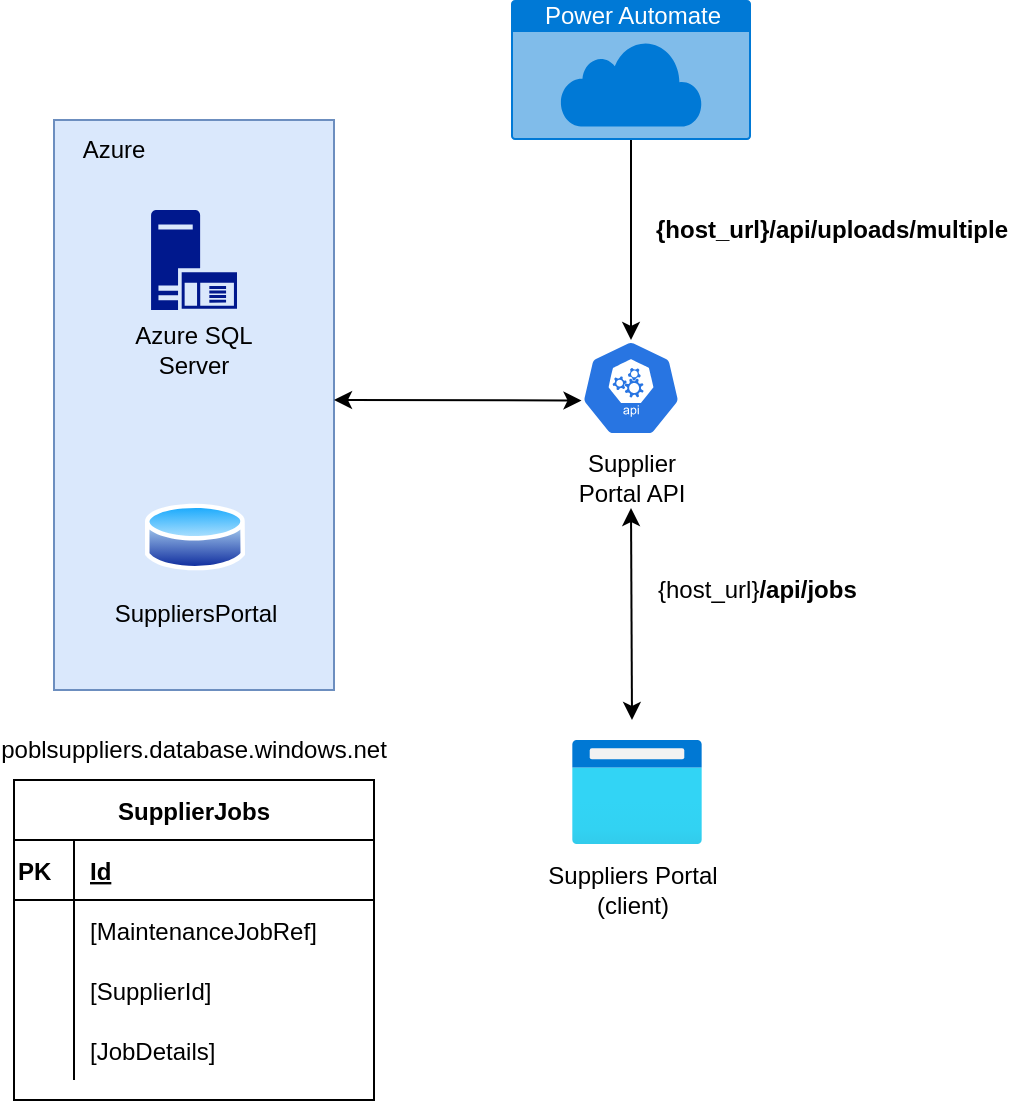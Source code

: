 <mxfile version="15.5.2" type="device"><diagram id="C5RBs43oDa-KdzZeNtuy" name="Page-1"><mxGraphModel dx="1422" dy="762" grid="1" gridSize="10" guides="1" tooltips="1" connect="1" arrows="1" fold="1" page="1" pageScale="1" pageWidth="827" pageHeight="1169" math="0" shadow="0"><root><mxCell id="WIyWlLk6GJQsqaUBKTNV-0"/><mxCell id="WIyWlLk6GJQsqaUBKTNV-1" parent="WIyWlLk6GJQsqaUBKTNV-0"/><mxCell id="qrAuRYjZxuUeb_1Eh0P9-10" value="" style="group" vertex="1" connectable="0" parent="WIyWlLk6GJQsqaUBKTNV-1"><mxGeometry x="388.5" y="260" width="60" height="84" as="geometry"/></mxCell><mxCell id="qrAuRYjZxuUeb_1Eh0P9-7" value="" style="sketch=0;html=1;dashed=0;whitespace=wrap;fillColor=#2875E2;strokeColor=#ffffff;points=[[0.005,0.63,0],[0.1,0.2,0],[0.9,0.2,0],[0.5,0,0],[0.995,0.63,0],[0.72,0.99,0],[0.5,1,0],[0.28,0.99,0]];shape=mxgraph.kubernetes.icon;prIcon=api" vertex="1" parent="qrAuRYjZxuUeb_1Eh0P9-10"><mxGeometry x="5" width="50" height="48" as="geometry"/></mxCell><mxCell id="qrAuRYjZxuUeb_1Eh0P9-9" value="Supplier Portal API" style="text;html=1;strokeColor=none;fillColor=none;align=center;verticalAlign=middle;whiteSpace=wrap;rounded=0;" vertex="1" parent="qrAuRYjZxuUeb_1Eh0P9-10"><mxGeometry y="54" width="60" height="30" as="geometry"/></mxCell><mxCell id="qrAuRYjZxuUeb_1Eh0P9-40" value="" style="group" vertex="1" connectable="0" parent="WIyWlLk6GJQsqaUBKTNV-1"><mxGeometry x="130" y="150" width="140" height="285" as="geometry"/></mxCell><mxCell id="qrAuRYjZxuUeb_1Eh0P9-37" value="" style="group;fillColor=#dae8fc;strokeColor=#6c8ebf;" vertex="1" connectable="0" parent="qrAuRYjZxuUeb_1Eh0P9-40"><mxGeometry width="140" height="285" as="geometry"/></mxCell><mxCell id="qrAuRYjZxuUeb_1Eh0P9-39" value="" style="group" vertex="1" connectable="0" parent="qrAuRYjZxuUeb_1Eh0P9-37"><mxGeometry width="140" height="285" as="geometry"/></mxCell><mxCell id="qrAuRYjZxuUeb_1Eh0P9-3" value="" style="sketch=0;aspect=fixed;pointerEvents=1;shadow=0;dashed=0;html=1;strokeColor=none;labelPosition=center;verticalLabelPosition=bottom;verticalAlign=top;align=center;fillColor=#00188D;shape=mxgraph.mscae.enterprise.application_server" vertex="1" parent="qrAuRYjZxuUeb_1Eh0P9-39"><mxGeometry x="48.5" y="45" width="43" height="50" as="geometry"/></mxCell><mxCell id="qrAuRYjZxuUeb_1Eh0P9-28" value="&lt;span&gt;Azure SQL&lt;/span&gt;&lt;br&gt;&lt;span&gt;Server&lt;/span&gt;" style="text;html=1;strokeColor=none;fillColor=none;align=center;verticalAlign=middle;whiteSpace=wrap;rounded=0;" vertex="1" parent="qrAuRYjZxuUeb_1Eh0P9-39"><mxGeometry x="20" y="100" width="100" height="30" as="geometry"/></mxCell><mxCell id="qrAuRYjZxuUeb_1Eh0P9-36" value="Azure" style="text;html=1;strokeColor=none;fillColor=none;align=center;verticalAlign=middle;whiteSpace=wrap;rounded=0;" vertex="1" parent="qrAuRYjZxuUeb_1Eh0P9-39"><mxGeometry width="60" height="30" as="geometry"/></mxCell><mxCell id="qrAuRYjZxuUeb_1Eh0P9-32" value="" style="group" vertex="1" connectable="0" parent="qrAuRYjZxuUeb_1Eh0P9-40"><mxGeometry x="20.5" y="190" width="100" height="77" as="geometry"/></mxCell><mxCell id="qrAuRYjZxuUeb_1Eh0P9-38" value="" style="group" vertex="1" connectable="0" parent="qrAuRYjZxuUeb_1Eh0P9-32"><mxGeometry width="100" height="77" as="geometry"/></mxCell><mxCell id="qrAuRYjZxuUeb_1Eh0P9-26" value="" style="aspect=fixed;perimeter=ellipsePerimeter;html=1;align=center;shadow=0;dashed=0;spacingTop=3;image;image=img/lib/active_directory/database.svg;" vertex="1" parent="qrAuRYjZxuUeb_1Eh0P9-38"><mxGeometry x="25" width="50" height="37" as="geometry"/></mxCell><mxCell id="qrAuRYjZxuUeb_1Eh0P9-30" value="SuppliersPortal" style="text;html=1;strokeColor=none;fillColor=none;align=center;verticalAlign=middle;whiteSpace=wrap;rounded=0;" vertex="1" parent="qrAuRYjZxuUeb_1Eh0P9-38"><mxGeometry y="37" width="100" height="40" as="geometry"/></mxCell><mxCell id="qrAuRYjZxuUeb_1Eh0P9-47" value="{host_url}/api/uploads/multiple" style="text;html=1;strokeColor=none;fillColor=none;align=center;verticalAlign=middle;whiteSpace=wrap;rounded=0;fontStyle=1" vertex="1" parent="WIyWlLk6GJQsqaUBKTNV-1"><mxGeometry x="448.5" y="190" width="140" height="30" as="geometry"/></mxCell><mxCell id="qrAuRYjZxuUeb_1Eh0P9-48" value="" style="endArrow=classic;startArrow=classic;html=1;rounded=0;entryX=0.005;entryY=0.63;entryDx=0;entryDy=0;entryPerimeter=0;" edge="1" parent="WIyWlLk6GJQsqaUBKTNV-1" target="qrAuRYjZxuUeb_1Eh0P9-7"><mxGeometry width="50" height="50" relative="1" as="geometry"><mxPoint x="270" y="290" as="sourcePoint"/><mxPoint x="530" y="340" as="targetPoint"/></mxGeometry></mxCell><mxCell id="qrAuRYjZxuUeb_1Eh0P9-51" value="" style="group" vertex="1" connectable="0" parent="WIyWlLk6GJQsqaUBKTNV-1"><mxGeometry x="359.5" y="460" width="119" height="90" as="geometry"/></mxCell><mxCell id="qrAuRYjZxuUeb_1Eh0P9-49" value="" style="aspect=fixed;html=1;points=[];align=center;image;fontSize=12;image=img/lib/azure2/general/Browser.svg;" vertex="1" parent="qrAuRYjZxuUeb_1Eh0P9-51"><mxGeometry x="29.5" width="65" height="52" as="geometry"/></mxCell><mxCell id="qrAuRYjZxuUeb_1Eh0P9-50" value="Suppliers Portal (client)" style="text;html=1;strokeColor=none;fillColor=none;align=center;verticalAlign=middle;whiteSpace=wrap;rounded=0;" vertex="1" parent="qrAuRYjZxuUeb_1Eh0P9-51"><mxGeometry y="60" width="119" height="30" as="geometry"/></mxCell><mxCell id="qrAuRYjZxuUeb_1Eh0P9-53" value="" style="endArrow=classic;startArrow=classic;html=1;rounded=0;entryX=0.5;entryY=1;entryDx=0;entryDy=0;" edge="1" parent="WIyWlLk6GJQsqaUBKTNV-1" target="qrAuRYjZxuUeb_1Eh0P9-9"><mxGeometry width="50" height="50" relative="1" as="geometry"><mxPoint x="419" y="450" as="sourcePoint"/><mxPoint x="470" y="350" as="targetPoint"/></mxGeometry></mxCell><mxCell id="qrAuRYjZxuUeb_1Eh0P9-54" value="{host_url}&lt;b&gt;/api/jobs&lt;/b&gt;" style="text;html=1;strokeColor=none;fillColor=none;align=left;verticalAlign=middle;whiteSpace=wrap;rounded=0;fontStyle=0" vertex="1" parent="WIyWlLk6GJQsqaUBKTNV-1"><mxGeometry x="430" y="370" width="140" height="30" as="geometry"/></mxCell><mxCell id="qrAuRYjZxuUeb_1Eh0P9-56" style="edgeStyle=orthogonalEdgeStyle;rounded=0;orthogonalLoop=1;jettySize=auto;html=1;entryX=0.5;entryY=0;entryDx=0;entryDy=0;entryPerimeter=0;" edge="1" parent="WIyWlLk6GJQsqaUBKTNV-1" source="qrAuRYjZxuUeb_1Eh0P9-55" target="qrAuRYjZxuUeb_1Eh0P9-7"><mxGeometry relative="1" as="geometry"/></mxCell><mxCell id="qrAuRYjZxuUeb_1Eh0P9-55" value="Power Automate" style="html=1;strokeColor=none;fillColor=#0079D6;labelPosition=center;verticalLabelPosition=middle;verticalAlign=top;align=center;fontSize=12;outlineConnect=0;spacingTop=-6;fontColor=#FFFFFF;sketch=0;shape=mxgraph.sitemap.cloud;" vertex="1" parent="WIyWlLk6GJQsqaUBKTNV-1"><mxGeometry x="358.5" y="90" width="120" height="70" as="geometry"/></mxCell><mxCell id="qrAuRYjZxuUeb_1Eh0P9-58" value="SupplierJobs" style="shape=table;startSize=30;container=1;collapsible=1;childLayout=tableLayout;fixedRows=1;rowLines=0;fontStyle=1;align=center;resizeLast=1;" vertex="1" parent="WIyWlLk6GJQsqaUBKTNV-1"><mxGeometry x="110" y="480" width="180" height="160" as="geometry"/></mxCell><mxCell id="qrAuRYjZxuUeb_1Eh0P9-59" value="" style="shape=partialRectangle;collapsible=0;dropTarget=0;pointerEvents=0;fillColor=none;top=0;left=0;bottom=1;right=0;points=[[0,0.5],[1,0.5]];portConstraint=eastwest;align=left;" vertex="1" parent="qrAuRYjZxuUeb_1Eh0P9-58"><mxGeometry y="30" width="180" height="30" as="geometry"/></mxCell><mxCell id="qrAuRYjZxuUeb_1Eh0P9-60" value="PK" style="shape=partialRectangle;connectable=0;fillColor=none;top=0;left=0;bottom=0;right=0;fontStyle=1;overflow=hidden;align=left;" vertex="1" parent="qrAuRYjZxuUeb_1Eh0P9-59"><mxGeometry width="30" height="30" as="geometry"><mxRectangle width="30" height="30" as="alternateBounds"/></mxGeometry></mxCell><mxCell id="qrAuRYjZxuUeb_1Eh0P9-61" value="Id" style="shape=partialRectangle;connectable=0;fillColor=none;top=0;left=0;bottom=0;right=0;align=left;spacingLeft=6;fontStyle=5;overflow=hidden;" vertex="1" parent="qrAuRYjZxuUeb_1Eh0P9-59"><mxGeometry x="30" width="150" height="30" as="geometry"><mxRectangle width="150" height="30" as="alternateBounds"/></mxGeometry></mxCell><mxCell id="qrAuRYjZxuUeb_1Eh0P9-62" value="" style="shape=partialRectangle;collapsible=0;dropTarget=0;pointerEvents=0;fillColor=none;top=0;left=0;bottom=0;right=0;points=[[0,0.5],[1,0.5]];portConstraint=eastwest;align=left;" vertex="1" parent="qrAuRYjZxuUeb_1Eh0P9-58"><mxGeometry y="60" width="180" height="30" as="geometry"/></mxCell><mxCell id="qrAuRYjZxuUeb_1Eh0P9-63" value="" style="shape=partialRectangle;connectable=0;fillColor=none;top=0;left=0;bottom=0;right=0;editable=1;overflow=hidden;align=left;" vertex="1" parent="qrAuRYjZxuUeb_1Eh0P9-62"><mxGeometry width="30" height="30" as="geometry"><mxRectangle width="30" height="30" as="alternateBounds"/></mxGeometry></mxCell><mxCell id="qrAuRYjZxuUeb_1Eh0P9-64" value="[MaintenanceJobRef]" style="shape=partialRectangle;connectable=0;fillColor=none;top=0;left=0;bottom=0;right=0;align=left;spacingLeft=6;overflow=hidden;" vertex="1" parent="qrAuRYjZxuUeb_1Eh0P9-62"><mxGeometry x="30" width="150" height="30" as="geometry"><mxRectangle width="150" height="30" as="alternateBounds"/></mxGeometry></mxCell><mxCell id="qrAuRYjZxuUeb_1Eh0P9-65" value="" style="shape=partialRectangle;collapsible=0;dropTarget=0;pointerEvents=0;fillColor=none;top=0;left=0;bottom=0;right=0;points=[[0,0.5],[1,0.5]];portConstraint=eastwest;align=left;" vertex="1" parent="qrAuRYjZxuUeb_1Eh0P9-58"><mxGeometry y="90" width="180" height="30" as="geometry"/></mxCell><mxCell id="qrAuRYjZxuUeb_1Eh0P9-66" value="" style="shape=partialRectangle;connectable=0;fillColor=none;top=0;left=0;bottom=0;right=0;editable=1;overflow=hidden;align=left;" vertex="1" parent="qrAuRYjZxuUeb_1Eh0P9-65"><mxGeometry width="30" height="30" as="geometry"><mxRectangle width="30" height="30" as="alternateBounds"/></mxGeometry></mxCell><mxCell id="qrAuRYjZxuUeb_1Eh0P9-67" value="[SupplierId]" style="shape=partialRectangle;connectable=0;fillColor=none;top=0;left=0;bottom=0;right=0;align=left;spacingLeft=6;overflow=hidden;" vertex="1" parent="qrAuRYjZxuUeb_1Eh0P9-65"><mxGeometry x="30" width="150" height="30" as="geometry"><mxRectangle width="150" height="30" as="alternateBounds"/></mxGeometry></mxCell><mxCell id="qrAuRYjZxuUeb_1Eh0P9-68" value="" style="shape=partialRectangle;collapsible=0;dropTarget=0;pointerEvents=0;fillColor=none;top=0;left=0;bottom=0;right=0;points=[[0,0.5],[1,0.5]];portConstraint=eastwest;align=left;" vertex="1" parent="qrAuRYjZxuUeb_1Eh0P9-58"><mxGeometry y="120" width="180" height="30" as="geometry"/></mxCell><mxCell id="qrAuRYjZxuUeb_1Eh0P9-69" value="" style="shape=partialRectangle;connectable=0;fillColor=none;top=0;left=0;bottom=0;right=0;editable=1;overflow=hidden;align=left;" vertex="1" parent="qrAuRYjZxuUeb_1Eh0P9-68"><mxGeometry width="30" height="30" as="geometry"><mxRectangle width="30" height="30" as="alternateBounds"/></mxGeometry></mxCell><mxCell id="qrAuRYjZxuUeb_1Eh0P9-70" value="[JobDetails]" style="shape=partialRectangle;connectable=0;fillColor=none;top=0;left=0;bottom=0;right=0;align=left;spacingLeft=6;overflow=hidden;" vertex="1" parent="qrAuRYjZxuUeb_1Eh0P9-68"><mxGeometry x="30" width="150" height="30" as="geometry"><mxRectangle width="150" height="30" as="alternateBounds"/></mxGeometry></mxCell><UserObject label="poblsuppliers.database.windows.net" link="poblsuppliers.database.windows.net" id="qrAuRYjZxuUeb_1Eh0P9-71"><mxCell style="text;html=1;strokeColor=none;fillColor=none;align=center;verticalAlign=middle;whiteSpace=wrap;rounded=0;" vertex="1" parent="WIyWlLk6GJQsqaUBKTNV-1"><mxGeometry x="170" y="450" width="60" height="30" as="geometry"/></mxCell></UserObject></root></mxGraphModel></diagram></mxfile>